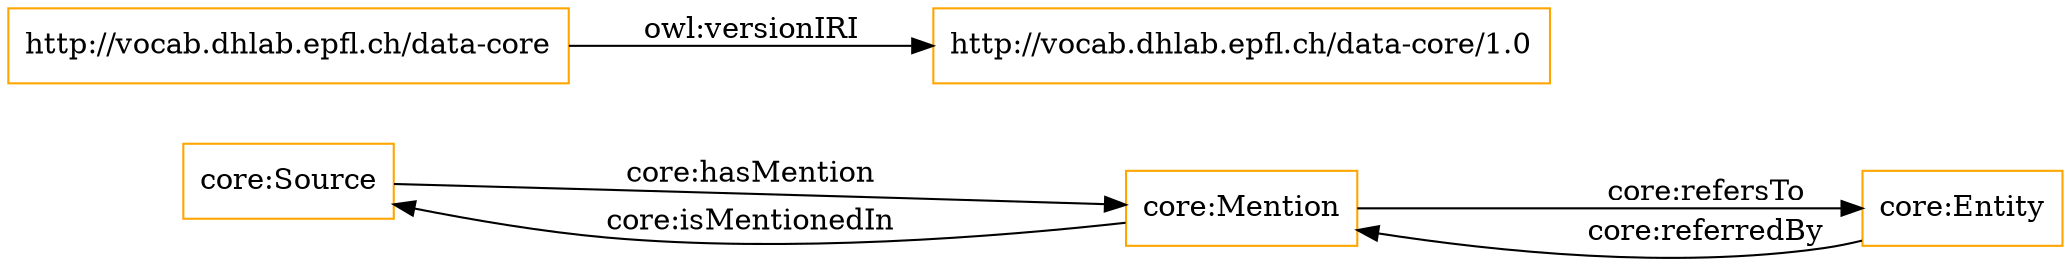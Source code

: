 digraph ar2dtool_diagram { 
rankdir=LR;
size="1501"
node [shape = rectangle, color="orange"]; "core:Source" "core:Mention" "core:Entity" ; /*classes style*/
	"http://vocab.dhlab.epfl.ch/data-core" -> "http://vocab.dhlab.epfl.ch/data-core/1.0" [ label = "owl:versionIRI" ];
	"core:Mention" -> "core:Entity" [ label = "core:refersTo" ];
	"core:Source" -> "core:Mention" [ label = "core:hasMention" ];
	"core:Entity" -> "core:Mention" [ label = "core:referredBy" ];
	"core:Mention" -> "core:Source" [ label = "core:isMentionedIn" ];

}
